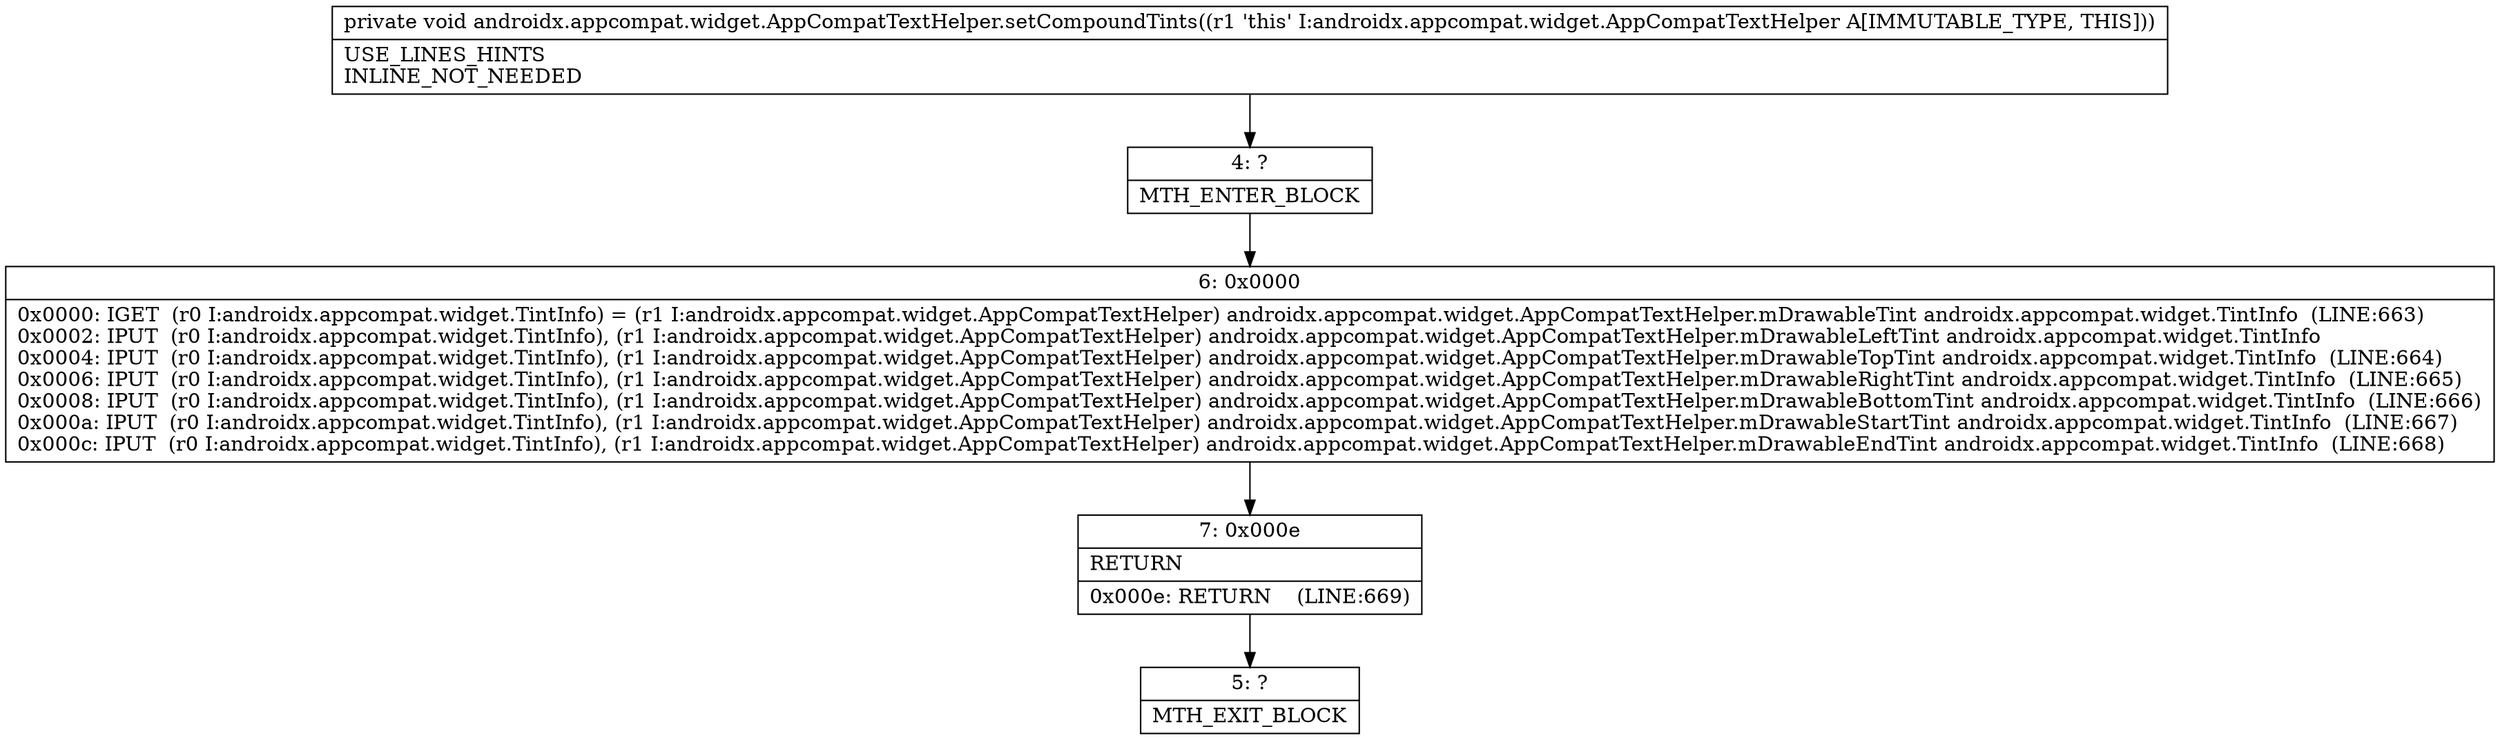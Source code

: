 digraph "CFG forandroidx.appcompat.widget.AppCompatTextHelper.setCompoundTints()V" {
Node_4 [shape=record,label="{4\:\ ?|MTH_ENTER_BLOCK\l}"];
Node_6 [shape=record,label="{6\:\ 0x0000|0x0000: IGET  (r0 I:androidx.appcompat.widget.TintInfo) = (r1 I:androidx.appcompat.widget.AppCompatTextHelper) androidx.appcompat.widget.AppCompatTextHelper.mDrawableTint androidx.appcompat.widget.TintInfo  (LINE:663)\l0x0002: IPUT  (r0 I:androidx.appcompat.widget.TintInfo), (r1 I:androidx.appcompat.widget.AppCompatTextHelper) androidx.appcompat.widget.AppCompatTextHelper.mDrawableLeftTint androidx.appcompat.widget.TintInfo \l0x0004: IPUT  (r0 I:androidx.appcompat.widget.TintInfo), (r1 I:androidx.appcompat.widget.AppCompatTextHelper) androidx.appcompat.widget.AppCompatTextHelper.mDrawableTopTint androidx.appcompat.widget.TintInfo  (LINE:664)\l0x0006: IPUT  (r0 I:androidx.appcompat.widget.TintInfo), (r1 I:androidx.appcompat.widget.AppCompatTextHelper) androidx.appcompat.widget.AppCompatTextHelper.mDrawableRightTint androidx.appcompat.widget.TintInfo  (LINE:665)\l0x0008: IPUT  (r0 I:androidx.appcompat.widget.TintInfo), (r1 I:androidx.appcompat.widget.AppCompatTextHelper) androidx.appcompat.widget.AppCompatTextHelper.mDrawableBottomTint androidx.appcompat.widget.TintInfo  (LINE:666)\l0x000a: IPUT  (r0 I:androidx.appcompat.widget.TintInfo), (r1 I:androidx.appcompat.widget.AppCompatTextHelper) androidx.appcompat.widget.AppCompatTextHelper.mDrawableStartTint androidx.appcompat.widget.TintInfo  (LINE:667)\l0x000c: IPUT  (r0 I:androidx.appcompat.widget.TintInfo), (r1 I:androidx.appcompat.widget.AppCompatTextHelper) androidx.appcompat.widget.AppCompatTextHelper.mDrawableEndTint androidx.appcompat.widget.TintInfo  (LINE:668)\l}"];
Node_7 [shape=record,label="{7\:\ 0x000e|RETURN\l|0x000e: RETURN    (LINE:669)\l}"];
Node_5 [shape=record,label="{5\:\ ?|MTH_EXIT_BLOCK\l}"];
MethodNode[shape=record,label="{private void androidx.appcompat.widget.AppCompatTextHelper.setCompoundTints((r1 'this' I:androidx.appcompat.widget.AppCompatTextHelper A[IMMUTABLE_TYPE, THIS]))  | USE_LINES_HINTS\lINLINE_NOT_NEEDED\l}"];
MethodNode -> Node_4;Node_4 -> Node_6;
Node_6 -> Node_7;
Node_7 -> Node_5;
}

